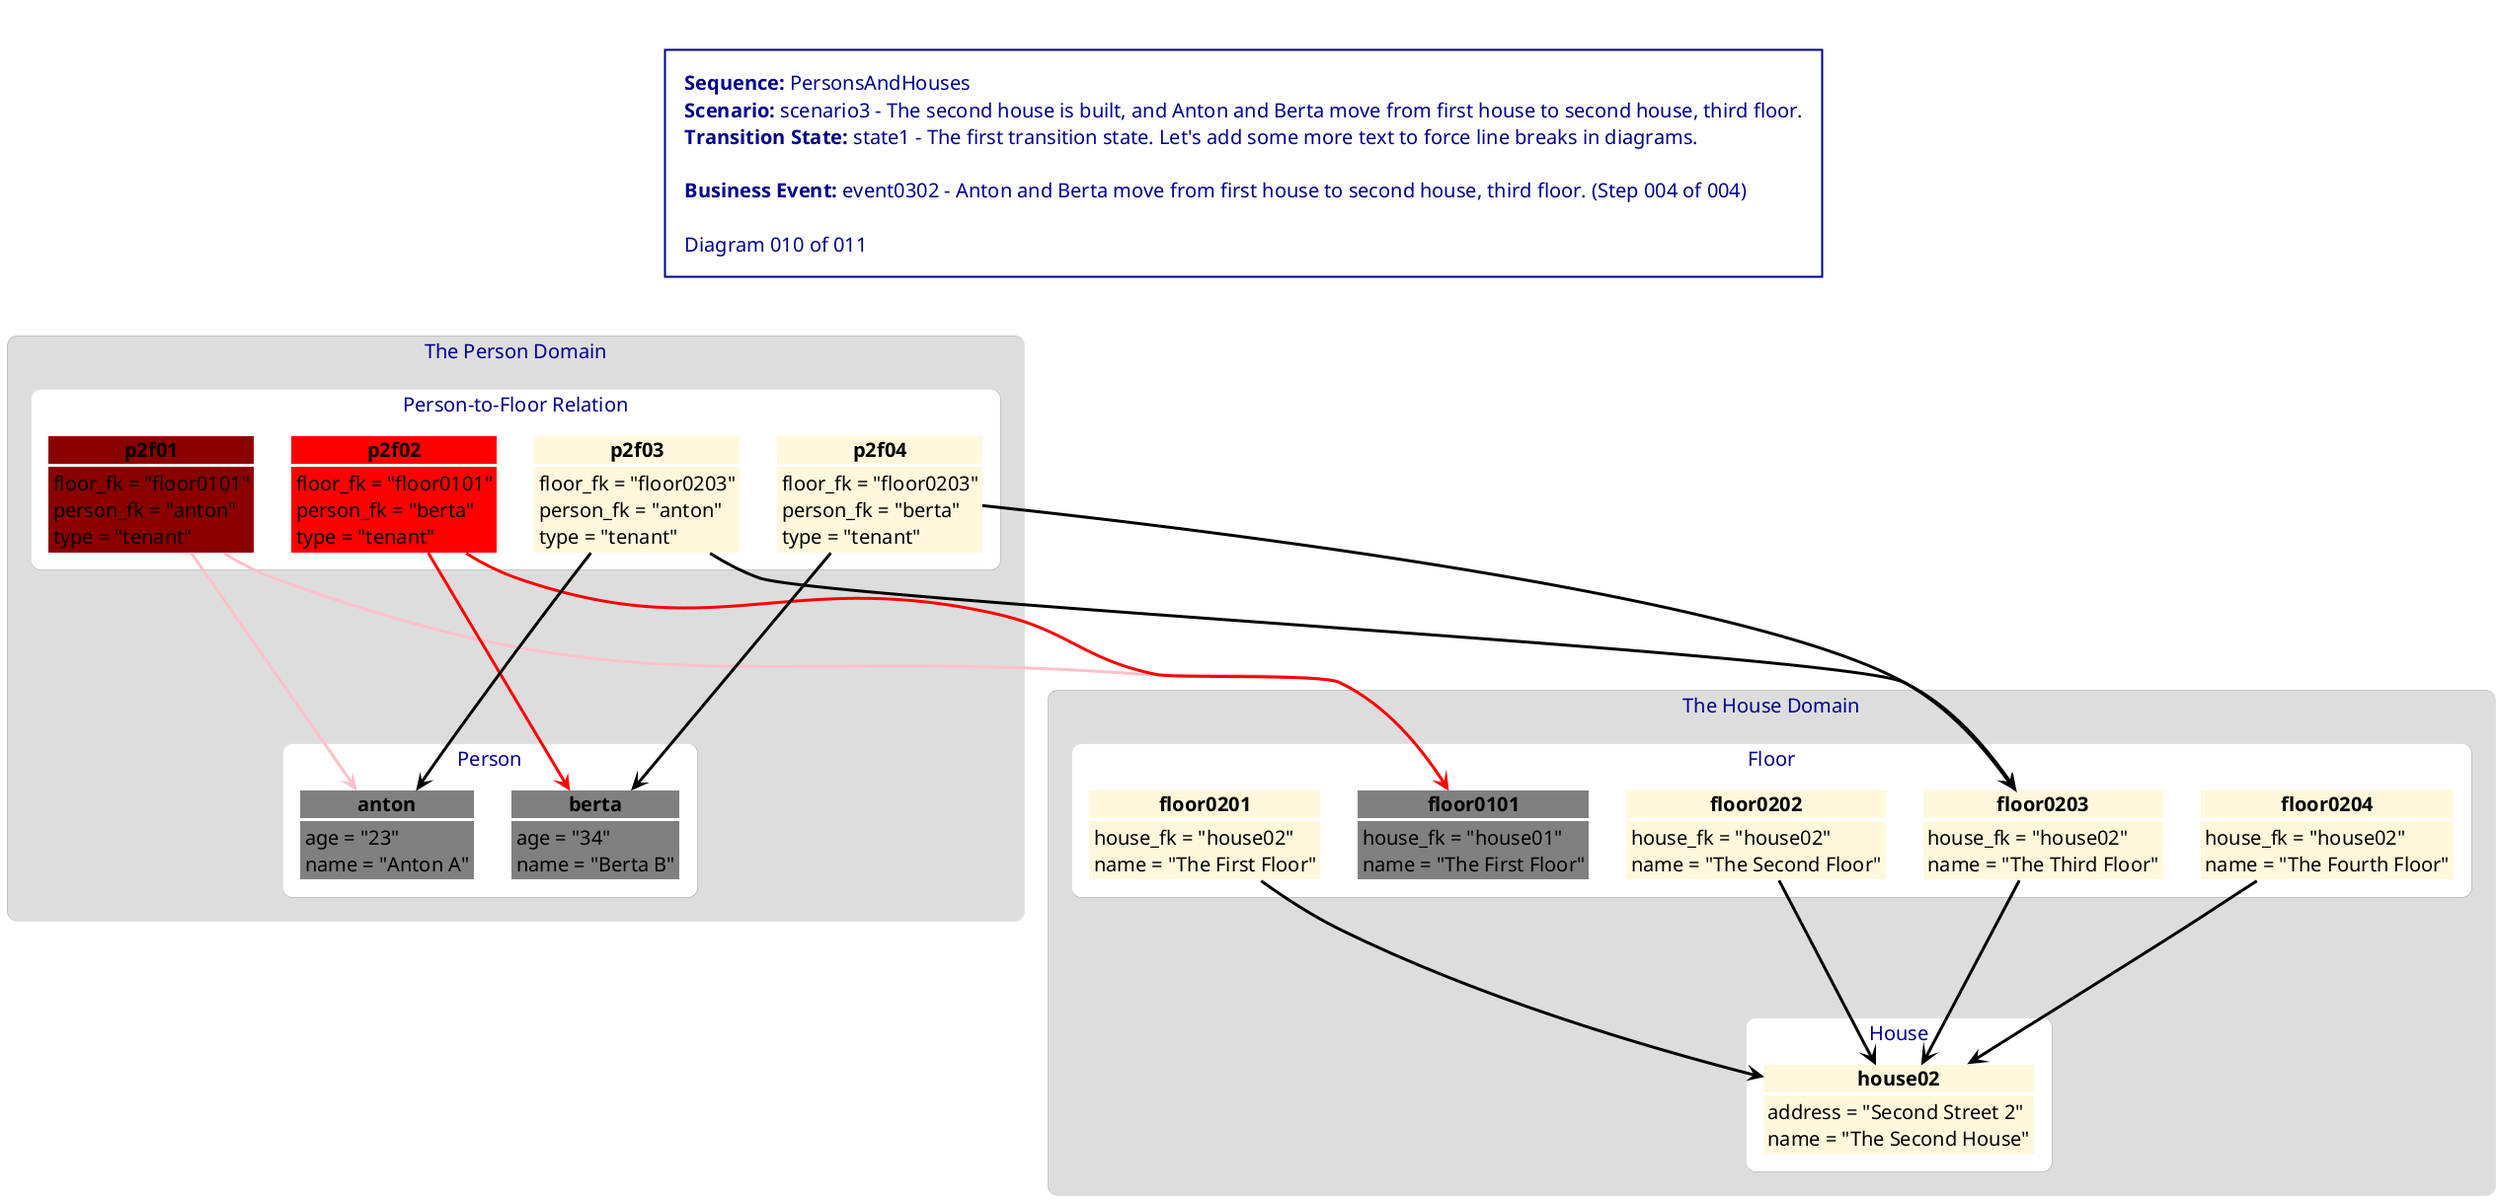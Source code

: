 @startuml PersonsAndHouses_scenario3_state1_010_event0302_004

<style>
    Shadowing false
    Rectangle {
        FontSize 18
        FontStyle bold
        HorizontalAlignment left
        LineThickness 0
        RoundCorner 20
    }
    Object {
        FontSize 20
        FontStyle normal
        HorizontalAlignment left
        LineColor white
        LineThickness 3
        RoundCorner 20
    }
    Arrow {
        LineThickness 3
    }
    Title {
        BackgroundColor white
        FontColor darkblue
        FontSize 20
        FontStyle normal
        HorizontalAlignment left
        LineColor darkblue
        LineThickness 2
        Margin 50
        Padding 20
    }
</style>

title \
<b>Sequence:</b> PersonsAndHouses\n\
<b>Scenario:</b> scenario3 - The second house is built, and Anton and Berta move from first house to second house, third floor.\n\
<b>Transition State:</b> state1 - The first transition state. Let's add some more text to force line breaks in diagrams.\n\n\
<b>Business Event:</b> event0302 - Anton and Berta move from first house to second house, third floor. (Step 004 of 004)\n\n\
Diagram 010 of 011

rectangle "The House Domain" as housedomain #DDDDDD {
    rectangle "Floor" as housedomain_floorclass #white {
        object "<color:black><b>floor0101</b></color>" as housedomain_floorclass_floor0101 #grey {
            <color:black>house_fk = "house01"</color>
            <color:black>name = "The First Floor"</color>
        }
        object "<color:black><b>floor0201</b></color>" as housedomain_floorclass_floor0201 #cornsilk {
            <color:black>house_fk = "house02"</color>
            <color:black>name = "The First Floor"</color>
        }
        object "<color:black><b>floor0202</b></color>" as housedomain_floorclass_floor0202 #cornsilk {
            <color:black>house_fk = "house02"</color>
            <color:black>name = "The Second Floor"</color>
        }
        object "<color:black><b>floor0203</b></color>" as housedomain_floorclass_floor0203 #cornsilk {
            <color:black>house_fk = "house02"</color>
            <color:black>name = "The Third Floor"</color>
        }
        object "<color:black><b>floor0204</b></color>" as housedomain_floorclass_floor0204 #cornsilk {
            <color:black>house_fk = "house02"</color>
            <color:black>name = "The Fourth Floor"</color>
        }
    }
    rectangle "House" as housedomain_houseclass #white {
        object "<color:black><b>house02</b></color>" as housedomain_houseclass_house02 #cornsilk {
            <color:black>address = "Second Street 2"</color>
            <color:black>name = "The Second House"</color>
        }
    }
}
rectangle "The Person Domain" as persondomain #DDDDDD {
    rectangle "Person-to-Floor Relation" as persondomain_p2fclass #white {
        object "<color:black><b>p2f01</b></color>" as persondomain_p2fclass_p2f01 #darkred {
            <color:black>floor_fk = "floor0101"</color>
            <color:black>person_fk = "anton"</color>
            <color:black>type = "tenant"</color>
        }
        object "<color:black><b>p2f02</b></color>" as persondomain_p2fclass_p2f02 #red {
            <color:black>floor_fk = "floor0101"</color>
            <color:black>person_fk = "berta"</color>
            <color:black>type = "tenant"</color>
        }
        object "<color:black><b>p2f03</b></color>" as persondomain_p2fclass_p2f03 #cornsilk {
            <color:black>floor_fk = "floor0203"</color>
            <color:black>person_fk = "anton"</color>
            <color:black>type = "tenant"</color>
        }
        object "<color:black><b>p2f04</b></color>" as persondomain_p2fclass_p2f04 #cornsilk {
            <color:black>floor_fk = "floor0203"</color>
            <color:black>person_fk = "berta"</color>
            <color:black>type = "tenant"</color>
        }
    }
    rectangle "Person" as persondomain_personclass #white {
        object "<color:black><b>anton</b></color>" as persondomain_personclass_anton #grey {
            <color:black>age = "23"</color>
            <color:black>name = "Anton A"</color>
        }
        object "<color:black><b>berta</b></color>" as persondomain_personclass_berta #grey {
            <color:black>age = "34"</color>
            <color:black>name = "Berta B"</color>
        }
    }
}

housedomain_floorclass_floor0201 ----> housedomain_houseclass_house02 #black
housedomain_floorclass_floor0202 ----> housedomain_houseclass_house02 #black
housedomain_floorclass_floor0203 ----> housedomain_houseclass_house02 #black
housedomain_floorclass_floor0204 ----> housedomain_houseclass_house02 #black
persondomain_p2fclass_p2f01 ----> housedomain_floorclass_floor0101 #pink
persondomain_p2fclass_p2f01 ----> persondomain_personclass_anton #pink
persondomain_p2fclass_p2f02 ----> housedomain_floorclass_floor0101 #red
persondomain_p2fclass_p2f02 ----> persondomain_personclass_berta #red
persondomain_p2fclass_p2f03 ----> housedomain_floorclass_floor0203 #black
persondomain_p2fclass_p2f03 ----> persondomain_personclass_anton #black
persondomain_p2fclass_p2f04 ----> housedomain_floorclass_floor0203 #black
persondomain_p2fclass_p2f04 ----> persondomain_personclass_berta #black

@enduml
